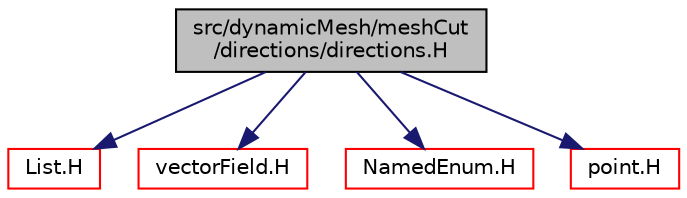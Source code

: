 digraph "src/dynamicMesh/meshCut/directions/directions.H"
{
  bgcolor="transparent";
  edge [fontname="Helvetica",fontsize="10",labelfontname="Helvetica",labelfontsize="10"];
  node [fontname="Helvetica",fontsize="10",shape=record];
  Node1 [label="src/dynamicMesh/meshCut\l/directions/directions.H",height=0.2,width=0.4,color="black", fillcolor="grey75", style="filled", fontcolor="black"];
  Node1 -> Node2 [color="midnightblue",fontsize="10",style="solid",fontname="Helvetica"];
  Node2 [label="List.H",height=0.2,width=0.4,color="red",URL="$a07765.html"];
  Node1 -> Node3 [color="midnightblue",fontsize="10",style="solid",fontname="Helvetica"];
  Node3 [label="vectorField.H",height=0.2,width=0.4,color="red",URL="$a08134.html"];
  Node1 -> Node4 [color="midnightblue",fontsize="10",style="solid",fontname="Helvetica"];
  Node4 [label="NamedEnum.H",height=0.2,width=0.4,color="red",URL="$a07804.html"];
  Node1 -> Node5 [color="midnightblue",fontsize="10",style="solid",fontname="Helvetica"];
  Node5 [label="point.H",height=0.2,width=0.4,color="red",URL="$a08907.html"];
}
